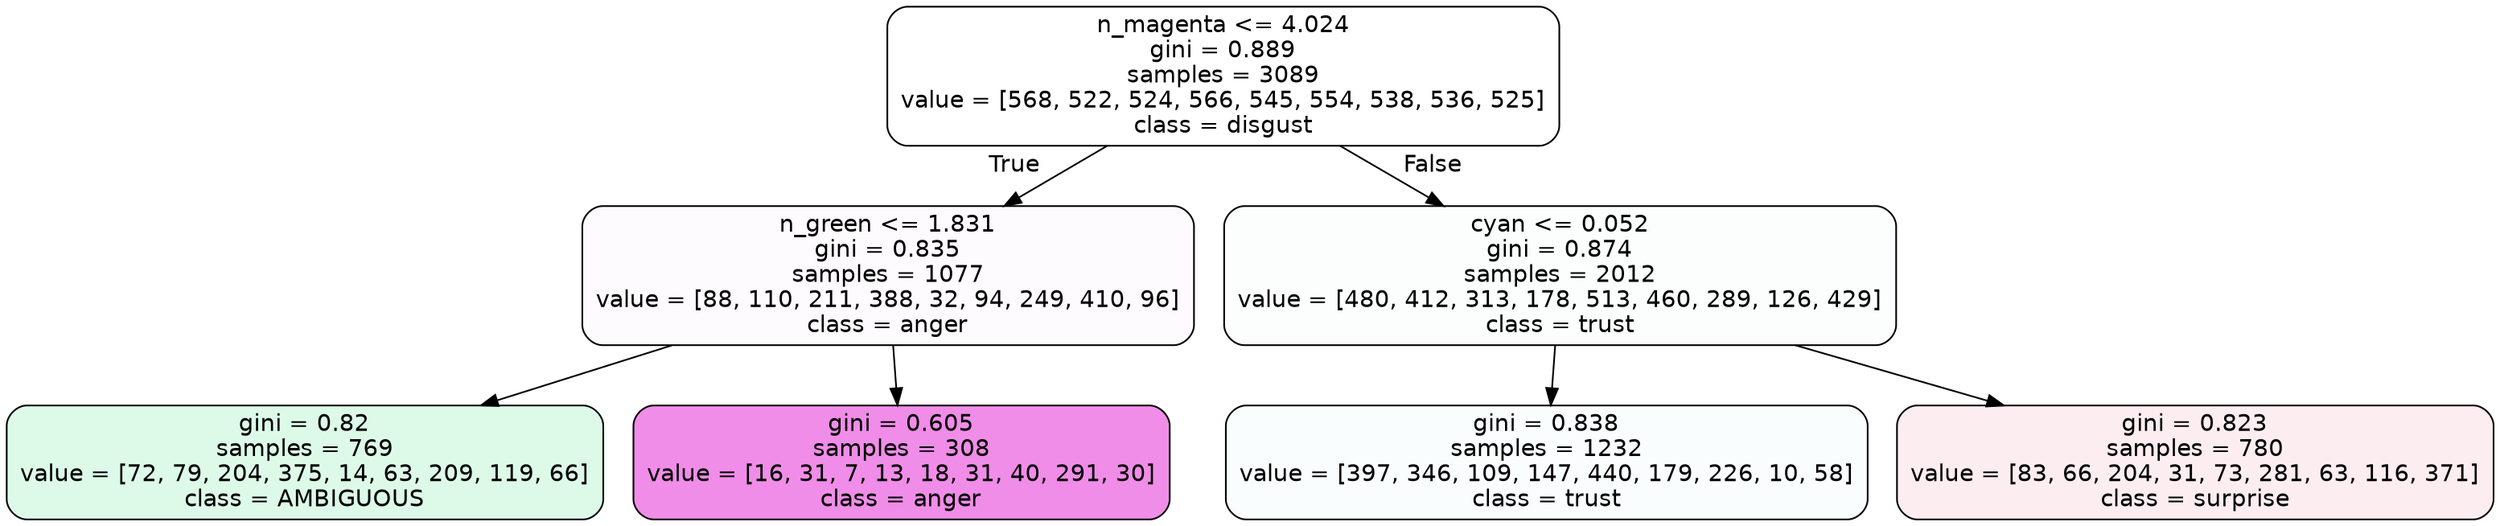 digraph Tree {
node [shape=box, style="filled, rounded", color="black", fontname=helvetica] ;
edge [fontname=helvetica] ;
0 [label="n_magenta <= 4.024\ngini = 0.889\nsamples = 3089\nvalue = [568, 522, 524, 566, 545, 554, 538, 536, 525]\nclass = disgust", fillcolor="#e5813900"] ;
1 [label="n_green <= 1.831\ngini = 0.835\nsamples = 1077\nvalue = [88, 110, 211, 388, 32, 94, 249, 410, 96]\nclass = anger", fillcolor="#e539d704"] ;
0 -> 1 [labeldistance=2.5, labelangle=45, headlabel="True"] ;
2 [label="gini = 0.82\nsamples = 769\nvalue = [72, 79, 204, 375, 14, 63, 209, 119, 66]\nclass = AMBIGUOUS", fillcolor="#39e5812b"] ;
1 -> 2 ;
3 [label="gini = 0.605\nsamples = 308\nvalue = [16, 31, 7, 13, 18, 31, 40, 291, 30]\nclass = anger", fillcolor="#e539d792"] ;
1 -> 3 ;
4 [label="cyan <= 0.052\ngini = 0.874\nsamples = 2012\nvalue = [480, 412, 313, 178, 513, 460, 289, 126, 429]\nclass = trust", fillcolor="#39d7e503"] ;
0 -> 4 [labeldistance=2.5, labelangle=-45, headlabel="False"] ;
5 [label="gini = 0.838\nsamples = 1232\nvalue = [397, 346, 109, 147, 440, 179, 226, 10, 58]\nclass = trust", fillcolor="#39d7e507"] ;
4 -> 5 ;
6 [label="gini = 0.823\nsamples = 780\nvalue = [83, 66, 204, 31, 73, 281, 63, 116, 371]\nclass = surprise", fillcolor="#e5396417"] ;
4 -> 6 ;
}